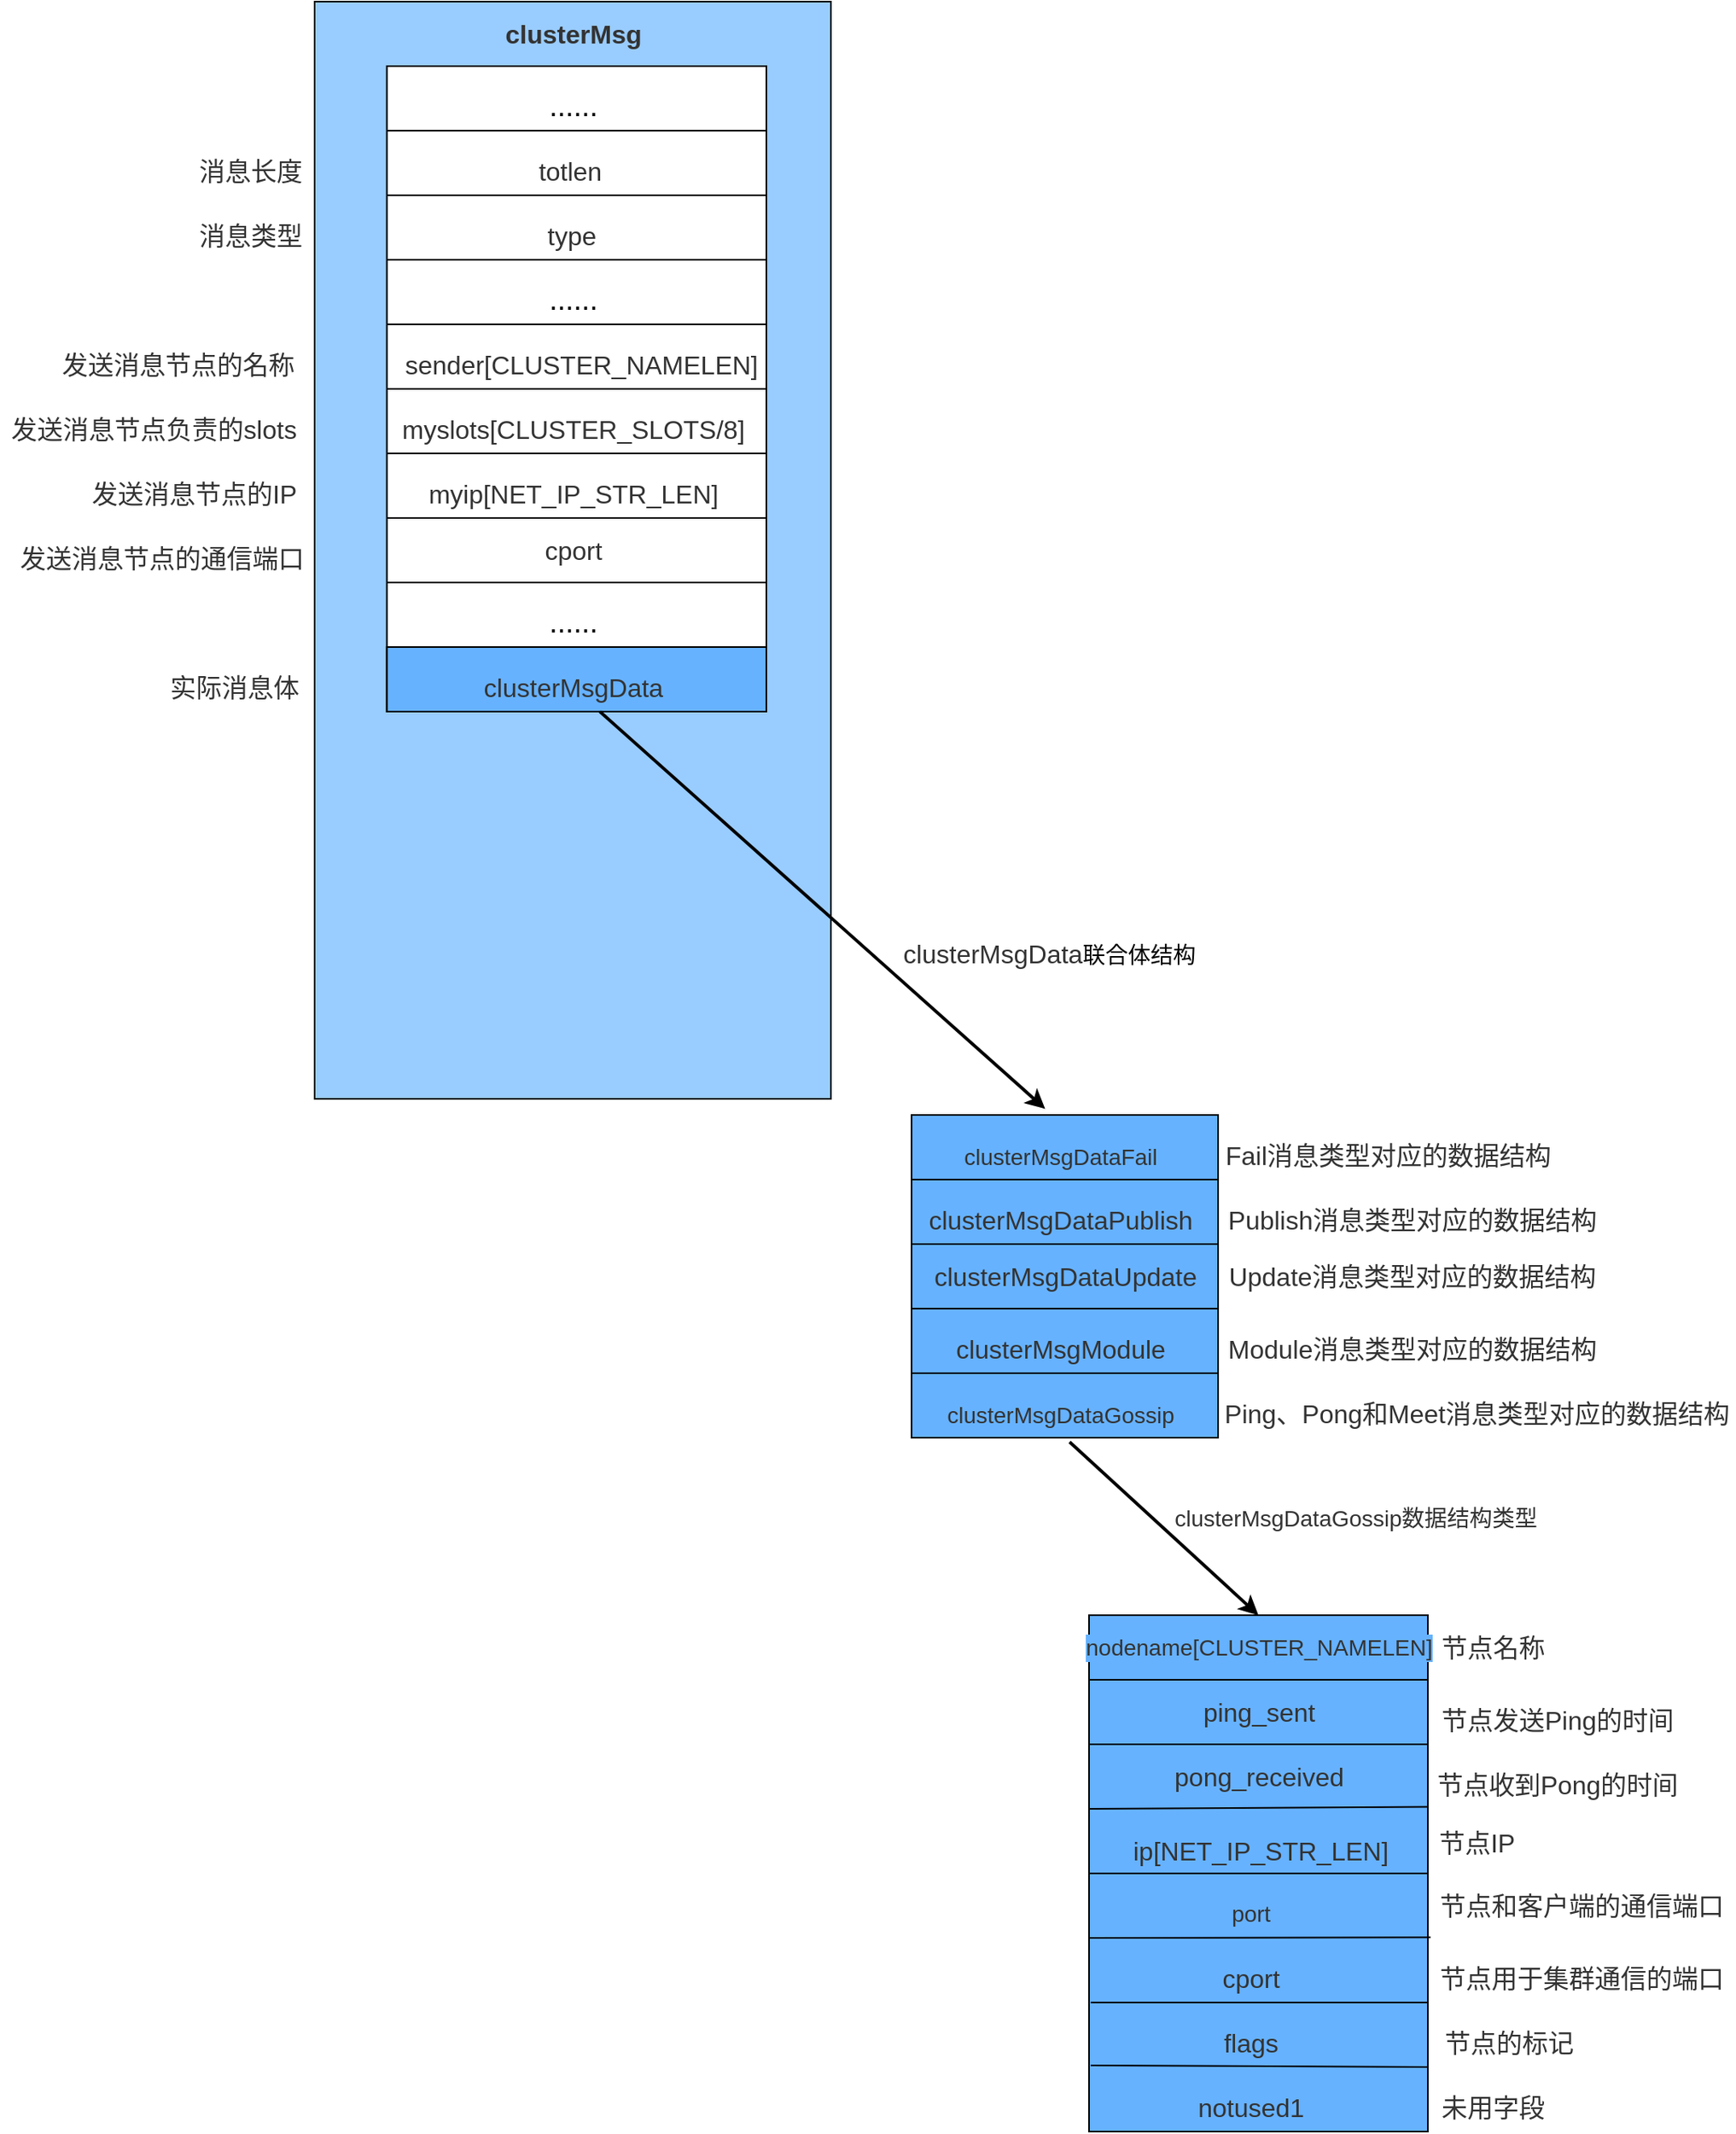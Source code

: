 <mxfile version="18.1.1" type="github">
  <diagram id="bmz4qM5Y3sQAAbuNU5tM" name="第 1 页">
    <mxGraphModel dx="1484" dy="907" grid="1" gridSize="10" guides="1" tooltips="1" connect="1" arrows="1" fold="1" page="1" pageScale="1" pageWidth="827" pageHeight="1169" math="0" shadow="0">
      <root>
        <mxCell id="0" />
        <mxCell id="1" parent="0" />
        <mxCell id="fH-QqKqAevxP8JKAihMR-78" value="" style="rounded=0;whiteSpace=wrap;html=1;labelBackgroundColor=#FFFFFF;fontSize=18;fontColor=none;fillColor=#66B2FF;" vertex="1" parent="1">
          <mxGeometry x="680" y="1040" width="210" height="320" as="geometry" />
        </mxCell>
        <mxCell id="fH-QqKqAevxP8JKAihMR-61" value="&lt;span style=&quot;color: rgb(51, 51, 51); font-family: &amp;quot;PingFang SC&amp;quot;, Avenir, Tahoma, Arial, &amp;quot;Lantinghei SC&amp;quot;, &amp;quot;Microsoft Yahei&amp;quot;, &amp;quot;Hiragino Sans GB&amp;quot;, &amp;quot;Microsoft Sans Serif&amp;quot;, &amp;quot;WenQuanYi Micro Hei&amp;quot;, Helvetica, sans-serif; font-size: 16px; text-align: start;&quot;&gt;消息长度&lt;/span&gt;" style="text;html=1;resizable=0;autosize=1;align=center;verticalAlign=middle;points=[];fillColor=none;strokeColor=none;rounded=0;labelBackgroundColor=#FFFFFF;fontSize=18;fontColor=none;" vertex="1" parent="1">
          <mxGeometry x="120" y="130" width="80" height="30" as="geometry" />
        </mxCell>
        <mxCell id="fH-QqKqAevxP8JKAihMR-62" value="&lt;span style=&quot;color: rgb(51, 51, 51); font-family: &amp;quot;PingFang SC&amp;quot;, Avenir, Tahoma, Arial, &amp;quot;Lantinghei SC&amp;quot;, &amp;quot;Microsoft Yahei&amp;quot;, &amp;quot;Hiragino Sans GB&amp;quot;, &amp;quot;Microsoft Sans Serif&amp;quot;, &amp;quot;WenQuanYi Micro Hei&amp;quot;, Helvetica, sans-serif; font-size: 16px; text-align: start;&quot;&gt;消息类型&lt;/span&gt;" style="text;html=1;resizable=0;autosize=1;align=center;verticalAlign=middle;points=[];fillColor=none;strokeColor=none;rounded=0;labelBackgroundColor=#FFFFFF;fontSize=18;fontColor=none;" vertex="1" parent="1">
          <mxGeometry x="120" y="170" width="80" height="30" as="geometry" />
        </mxCell>
        <mxCell id="fH-QqKqAevxP8JKAihMR-63" value="&lt;span style=&quot;color: rgb(51, 51, 51); font-family: &amp;quot;PingFang SC&amp;quot;, Avenir, Tahoma, Arial, &amp;quot;Lantinghei SC&amp;quot;, &amp;quot;Microsoft Yahei&amp;quot;, &amp;quot;Hiragino Sans GB&amp;quot;, &amp;quot;Microsoft Sans Serif&amp;quot;, &amp;quot;WenQuanYi Micro Hei&amp;quot;, Helvetica, sans-serif; font-size: 16px; text-align: start;&quot;&gt;发送消息节点的名称&lt;/span&gt;" style="text;html=1;resizable=0;autosize=1;align=center;verticalAlign=middle;points=[];fillColor=none;strokeColor=none;rounded=0;labelBackgroundColor=#FFFFFF;fontSize=18;fontColor=none;" vertex="1" parent="1">
          <mxGeometry x="35" y="250" width="160" height="30" as="geometry" />
        </mxCell>
        <mxCell id="fH-QqKqAevxP8JKAihMR-64" value="&lt;span style=&quot;color: rgb(51, 51, 51); font-family: &amp;quot;PingFang SC&amp;quot;, Avenir, Tahoma, Arial, &amp;quot;Lantinghei SC&amp;quot;, &amp;quot;Microsoft Yahei&amp;quot;, &amp;quot;Hiragino Sans GB&amp;quot;, &amp;quot;Microsoft Sans Serif&amp;quot;, &amp;quot;WenQuanYi Micro Hei&amp;quot;, Helvetica, sans-serif; font-size: 16px; text-align: start;&quot;&gt;发送消息节点负责的slots&lt;/span&gt;" style="text;html=1;resizable=0;autosize=1;align=center;verticalAlign=middle;points=[];fillColor=none;strokeColor=none;rounded=0;labelBackgroundColor=#FFFFFF;fontSize=18;fontColor=none;" vertex="1" parent="1">
          <mxGeometry x="5" y="290" width="190" height="30" as="geometry" />
        </mxCell>
        <mxCell id="fH-QqKqAevxP8JKAihMR-65" value="&lt;span style=&quot;color: rgb(51, 51, 51); font-family: &amp;quot;PingFang SC&amp;quot;, Avenir, Tahoma, Arial, &amp;quot;Lantinghei SC&amp;quot;, &amp;quot;Microsoft Yahei&amp;quot;, &amp;quot;Hiragino Sans GB&amp;quot;, &amp;quot;Microsoft Sans Serif&amp;quot;, &amp;quot;WenQuanYi Micro Hei&amp;quot;, Helvetica, sans-serif; font-size: 16px; text-align: start;&quot;&gt;发送消息节点的IP&lt;/span&gt;" style="text;html=1;resizable=0;autosize=1;align=center;verticalAlign=middle;points=[];fillColor=none;strokeColor=none;rounded=0;labelBackgroundColor=#FFFFFF;fontSize=18;fontColor=none;" vertex="1" parent="1">
          <mxGeometry x="55" y="330" width="140" height="30" as="geometry" />
        </mxCell>
        <mxCell id="fH-QqKqAevxP8JKAihMR-66" value="&lt;span style=&quot;color: rgb(51, 51, 51); font-family: &amp;quot;PingFang SC&amp;quot;, Avenir, Tahoma, Arial, &amp;quot;Lantinghei SC&amp;quot;, &amp;quot;Microsoft Yahei&amp;quot;, &amp;quot;Hiragino Sans GB&amp;quot;, &amp;quot;Microsoft Sans Serif&amp;quot;, &amp;quot;WenQuanYi Micro Hei&amp;quot;, Helvetica, sans-serif; font-size: 16px; text-align: start;&quot;&gt;发送消息节点的通信端口&lt;/span&gt;" style="text;html=1;resizable=0;autosize=1;align=center;verticalAlign=middle;points=[];fillColor=none;strokeColor=none;rounded=0;labelBackgroundColor=#FFFFFF;fontSize=18;fontColor=none;" vertex="1" parent="1">
          <mxGeometry x="10" y="370" width="190" height="30" as="geometry" />
        </mxCell>
        <mxCell id="fH-QqKqAevxP8JKAihMR-67" value="&lt;span style=&quot;color: rgb(51, 51, 51); font-family: &amp;quot;PingFang SC&amp;quot;, Avenir, Tahoma, Arial, &amp;quot;Lantinghei SC&amp;quot;, &amp;quot;Microsoft Yahei&amp;quot;, &amp;quot;Hiragino Sans GB&amp;quot;, &amp;quot;Microsoft Sans Serif&amp;quot;, &amp;quot;WenQuanYi Micro Hei&amp;quot;, Helvetica, sans-serif; font-size: 16px; text-align: start;&quot;&gt;实际消息体&lt;/span&gt;" style="text;html=1;resizable=0;autosize=1;align=center;verticalAlign=middle;points=[];fillColor=none;strokeColor=none;rounded=0;labelBackgroundColor=#FFFFFF;fontSize=18;fontColor=none;" vertex="1" parent="1">
          <mxGeometry x="100" y="450" width="100" height="30" as="geometry" />
        </mxCell>
        <mxCell id="fH-QqKqAevxP8JKAihMR-69" value="&lt;span style=&quot;color: rgb(51, 51, 51); font-family: &amp;quot;PingFang SC&amp;quot;, Avenir, Tahoma, Arial, &amp;quot;Lantinghei SC&amp;quot;, &amp;quot;Microsoft Yahei&amp;quot;, &amp;quot;Hiragino Sans GB&amp;quot;, &amp;quot;Microsoft Sans Serif&amp;quot;, &amp;quot;WenQuanYi Micro Hei&amp;quot;, Helvetica, sans-serif; font-size: 16px; text-align: start;&quot;&gt;Ping、Pong和Meet消息类型对应的数据结构&lt;/span&gt;" style="text;html=1;resizable=0;autosize=1;align=center;verticalAlign=middle;points=[];fillColor=none;strokeColor=none;rounded=0;labelBackgroundColor=#FFFFFF;fontSize=18;fontColor=none;" vertex="1" parent="1">
          <mxGeometry x="760" y="900" width="320" height="30" as="geometry" />
        </mxCell>
        <mxCell id="fH-QqKqAevxP8JKAihMR-70" value="&lt;span style=&quot;color: rgb(51, 51, 51); font-family: &amp;quot;PingFang SC&amp;quot;, Avenir, Tahoma, Arial, &amp;quot;Lantinghei SC&amp;quot;, &amp;quot;Microsoft Yahei&amp;quot;, &amp;quot;Hiragino Sans GB&amp;quot;, &amp;quot;Microsoft Sans Serif&amp;quot;, &amp;quot;WenQuanYi Micro Hei&amp;quot;, Helvetica, sans-serif; font-size: 16px; text-align: start;&quot;&gt;Fail消息类型对应的数据结构&lt;/span&gt;" style="text;html=1;resizable=0;autosize=1;align=center;verticalAlign=middle;points=[];fillColor=none;strokeColor=none;rounded=0;labelBackgroundColor=#FFFFFF;fontSize=18;fontColor=none;" vertex="1" parent="1">
          <mxGeometry x="760" y="740" width="210" height="30" as="geometry" />
        </mxCell>
        <mxCell id="fH-QqKqAevxP8JKAihMR-71" value="&lt;span style=&quot;color: rgb(51, 51, 51); font-family: &amp;quot;PingFang SC&amp;quot;, Avenir, Tahoma, Arial, &amp;quot;Lantinghei SC&amp;quot;, &amp;quot;Microsoft Yahei&amp;quot;, &amp;quot;Hiragino Sans GB&amp;quot;, &amp;quot;Microsoft Sans Serif&amp;quot;, &amp;quot;WenQuanYi Micro Hei&amp;quot;, Helvetica, sans-serif; font-size: 16px; text-align: start;&quot;&gt;Publish消息类型对应的数据结构&lt;/span&gt;" style="text;html=1;resizable=0;autosize=1;align=center;verticalAlign=middle;points=[];fillColor=none;strokeColor=none;rounded=0;labelBackgroundColor=#FFFFFF;fontSize=18;fontColor=none;" vertex="1" parent="1">
          <mxGeometry x="760" y="780" width="240" height="30" as="geometry" />
        </mxCell>
        <mxCell id="fH-QqKqAevxP8JKAihMR-72" value="&lt;span style=&quot;color: rgb(51, 51, 51); font-family: &amp;quot;PingFang SC&amp;quot;, Avenir, Tahoma, Arial, &amp;quot;Lantinghei SC&amp;quot;, &amp;quot;Microsoft Yahei&amp;quot;, &amp;quot;Hiragino Sans GB&amp;quot;, &amp;quot;Microsoft Sans Serif&amp;quot;, &amp;quot;WenQuanYi Micro Hei&amp;quot;, Helvetica, sans-serif; font-size: 16px; text-align: start;&quot;&gt;Update消息类型对应的数据结构&lt;/span&gt;" style="text;html=1;resizable=0;autosize=1;align=center;verticalAlign=middle;points=[];fillColor=none;strokeColor=none;rounded=0;labelBackgroundColor=#FFFFFF;fontSize=18;fontColor=none;" vertex="1" parent="1">
          <mxGeometry x="760" y="815" width="240" height="30" as="geometry" />
        </mxCell>
        <mxCell id="fH-QqKqAevxP8JKAihMR-73" value="&lt;span style=&quot;color: rgb(51, 51, 51); font-family: &amp;quot;PingFang SC&amp;quot;, Avenir, Tahoma, Arial, &amp;quot;Lantinghei SC&amp;quot;, &amp;quot;Microsoft Yahei&amp;quot;, &amp;quot;Hiragino Sans GB&amp;quot;, &amp;quot;Microsoft Sans Serif&amp;quot;, &amp;quot;WenQuanYi Micro Hei&amp;quot;, Helvetica, sans-serif; font-size: 16px; text-align: start;&quot;&gt;Module消息类型对应的数据结构&lt;/span&gt;" style="text;html=1;resizable=0;autosize=1;align=center;verticalAlign=middle;points=[];fillColor=none;strokeColor=none;rounded=0;labelBackgroundColor=#FFFFFF;fontSize=18;fontColor=none;" vertex="1" parent="1">
          <mxGeometry x="760" y="860" width="240" height="30" as="geometry" />
        </mxCell>
        <mxCell id="fH-QqKqAevxP8JKAihMR-18" value="" style="group" vertex="1" connectable="0" parent="1">
          <mxGeometry x="200" y="40" width="550" height="680" as="geometry" />
        </mxCell>
        <mxCell id="fH-QqKqAevxP8JKAihMR-1" value="" style="rounded=0;whiteSpace=wrap;html=1;fillColor=#99CCFF;" vertex="1" parent="fH-QqKqAevxP8JKAihMR-18">
          <mxGeometry width="320" height="680" as="geometry" />
        </mxCell>
        <mxCell id="fH-QqKqAevxP8JKAihMR-4" value="" style="rounded=0;whiteSpace=wrap;html=1;labelBackgroundColor=#99CCFF;fillColor=#FFFFFF;" vertex="1" parent="fH-QqKqAevxP8JKAihMR-18">
          <mxGeometry x="44.8" y="40" width="235.2" height="400" as="geometry" />
        </mxCell>
        <mxCell id="fH-QqKqAevxP8JKAihMR-7" value="" style="endArrow=none;html=1;rounded=0;exitX=0;exitY=0.25;exitDx=0;exitDy=0;" edge="1" parent="fH-QqKqAevxP8JKAihMR-18">
          <mxGeometry width="50" height="50" relative="1" as="geometry">
            <mxPoint x="44.8" y="120" as="sourcePoint" />
            <mxPoint x="280" y="120" as="targetPoint" />
          </mxGeometry>
        </mxCell>
        <mxCell id="fH-QqKqAevxP8JKAihMR-2" value="&lt;span style=&quot;color: rgb(51, 51, 51); font-family: &amp;quot;PingFang SC&amp;quot;, Avenir, Tahoma, Arial, &amp;quot;Lantinghei SC&amp;quot;, &amp;quot;Microsoft Yahei&amp;quot;, &amp;quot;Hiragino Sans GB&amp;quot;, &amp;quot;Microsoft Sans Serif&amp;quot;, &amp;quot;WenQuanYi Micro Hei&amp;quot;, Helvetica, sans-serif; font-size: 16px; text-align: start; background-color: rgb(153, 204, 255);&quot;&gt;&lt;b style=&quot;&quot;&gt;clusterMsg&lt;/b&gt;&lt;/span&gt;" style="text;html=1;resizable=0;autosize=1;align=center;verticalAlign=middle;points=[];fillColor=none;strokeColor=none;rounded=0;" vertex="1" parent="fH-QqKqAevxP8JKAihMR-18">
          <mxGeometry x="110" y="10" width="100" height="20" as="geometry" />
        </mxCell>
        <mxCell id="fH-QqKqAevxP8JKAihMR-36" value="" style="rounded=0;whiteSpace=wrap;html=1;labelBackgroundColor=#FFFFFF;fontSize=18;fontColor=none;fillColor=#66B2FF;" vertex="1" parent="fH-QqKqAevxP8JKAihMR-18">
          <mxGeometry x="44.8" y="400" width="235.2" height="40" as="geometry" />
        </mxCell>
        <mxCell id="fH-QqKqAevxP8JKAihMR-116" value="" style="group" vertex="1" connectable="0" parent="fH-QqKqAevxP8JKAihMR-18">
          <mxGeometry x="54.8" y="50" width="220" height="390" as="geometry" />
        </mxCell>
        <mxCell id="fH-QqKqAevxP8JKAihMR-16" value="&lt;span style=&quot;color: rgb(51, 51, 51); font-family: &amp;quot;PingFang SC&amp;quot;, Avenir, Tahoma, Arial, &amp;quot;Lantinghei SC&amp;quot;, &amp;quot;Microsoft Yahei&amp;quot;, &amp;quot;Hiragino Sans GB&amp;quot;, &amp;quot;Microsoft Sans Serif&amp;quot;, &amp;quot;WenQuanYi Micro Hei&amp;quot;, Helvetica, sans-serif; font-size: 16px; text-align: start;&quot;&gt;sender[CLUSTER_NAMELEN]&lt;/span&gt;" style="text;html=1;resizable=0;autosize=1;align=center;verticalAlign=middle;points=[];fillColor=none;strokeColor=none;rounded=0;labelBackgroundColor=#FFFFFF;fontSize=18;fontColor=none;" vertex="1" parent="fH-QqKqAevxP8JKAihMR-116">
          <mxGeometry y="160" width="220" height="30" as="geometry" />
        </mxCell>
        <mxCell id="fH-QqKqAevxP8JKAihMR-27" value="&lt;span style=&quot;color: rgb(51, 51, 51); font-family: &amp;quot;PingFang SC&amp;quot;, Avenir, Tahoma, Arial, &amp;quot;Lantinghei SC&amp;quot;, &amp;quot;Microsoft Yahei&amp;quot;, &amp;quot;Hiragino Sans GB&amp;quot;, &amp;quot;Microsoft Sans Serif&amp;quot;, &amp;quot;WenQuanYi Micro Hei&amp;quot;, Helvetica, sans-serif; font-size: 16px; text-align: start;&quot;&gt;cport&lt;/span&gt;" style="text;html=1;resizable=0;autosize=1;align=center;verticalAlign=middle;points=[];fillColor=none;strokeColor=none;rounded=0;labelBackgroundColor=#FFFFFF;fontSize=18;fontColor=none;" vertex="1" parent="fH-QqKqAevxP8JKAihMR-116">
          <mxGeometry x="80.2" y="275" width="50" height="30" as="geometry" />
        </mxCell>
        <mxCell id="fH-QqKqAevxP8JKAihMR-13" value="......" style="text;html=1;resizable=0;autosize=1;align=center;verticalAlign=middle;points=[];fillColor=none;strokeColor=none;rounded=0;labelBackgroundColor=#FFFFFF;fontSize=18;fontColor=none;" vertex="1" parent="fH-QqKqAevxP8JKAihMR-116">
          <mxGeometry x="80.2" width="50" height="30" as="geometry" />
        </mxCell>
        <mxCell id="fH-QqKqAevxP8JKAihMR-26" value="&lt;span style=&quot;color: rgb(51, 51, 51); font-family: &amp;quot;PingFang SC&amp;quot;, Avenir, Tahoma, Arial, &amp;quot;Lantinghei SC&amp;quot;, &amp;quot;Microsoft Yahei&amp;quot;, &amp;quot;Hiragino Sans GB&amp;quot;, &amp;quot;Microsoft Sans Serif&amp;quot;, &amp;quot;WenQuanYi Micro Hei&amp;quot;, Helvetica, sans-serif; font-size: 16px; text-align: start;&quot;&gt;myip[NET_IP_STR_LEN]&lt;/span&gt;" style="text;html=1;resizable=0;autosize=1;align=center;verticalAlign=middle;points=[];fillColor=none;strokeColor=none;rounded=0;labelBackgroundColor=#FFFFFF;fontSize=18;fontColor=none;" vertex="1" parent="fH-QqKqAevxP8JKAihMR-116">
          <mxGeometry x="10.2" y="240" width="190" height="30" as="geometry" />
        </mxCell>
        <mxCell id="fH-QqKqAevxP8JKAihMR-37" value="&lt;span style=&quot;color: rgb(51, 51, 51); font-family: &amp;quot;PingFang SC&amp;quot;, Avenir, Tahoma, Arial, &amp;quot;Lantinghei SC&amp;quot;, &amp;quot;Microsoft Yahei&amp;quot;, &amp;quot;Hiragino Sans GB&amp;quot;, &amp;quot;Microsoft Sans Serif&amp;quot;, &amp;quot;WenQuanYi Micro Hei&amp;quot;, Helvetica, sans-serif; font-size: 16px; text-align: start;&quot;&gt;clusterMsgData&lt;/span&gt;" style="text;html=1;resizable=0;autosize=1;align=center;verticalAlign=middle;points=[];fillColor=none;strokeColor=none;rounded=0;labelBackgroundColor=#66B2FF;fontSize=18;fontColor=none;" vertex="1" parent="fH-QqKqAevxP8JKAihMR-116">
          <mxGeometry x="45.2" y="360" width="120" height="30" as="geometry" />
        </mxCell>
        <mxCell id="fH-QqKqAevxP8JKAihMR-121" value="&lt;span style=&quot;color: rgb(51, 51, 51); font-family: &amp;quot;PingFang SC&amp;quot;, Avenir, Tahoma, Arial, &amp;quot;Lantinghei SC&amp;quot;, &amp;quot;Microsoft Yahei&amp;quot;, &amp;quot;Hiragino Sans GB&amp;quot;, &amp;quot;Microsoft Sans Serif&amp;quot;, &amp;quot;WenQuanYi Micro Hei&amp;quot;, Helvetica, sans-serif; font-size: 16px; text-align: start;&quot;&gt;clusterMsgData&lt;/span&gt;联合体结构" style="text;html=1;resizable=0;autosize=1;align=center;verticalAlign=middle;points=[];fillColor=none;strokeColor=none;rounded=0;labelBackgroundColor=#FFFFFF;fontSize=14;fontColor=none;" vertex="1" parent="fH-QqKqAevxP8JKAihMR-18">
          <mxGeometry x="360" y="580" width="190" height="20" as="geometry" />
        </mxCell>
        <mxCell id="fH-QqKqAevxP8JKAihMR-14" value="&lt;span style=&quot;color: rgb(51, 51, 51); font-family: &amp;quot;PingFang SC&amp;quot;, Avenir, Tahoma, Arial, &amp;quot;Lantinghei SC&amp;quot;, &amp;quot;Microsoft Yahei&amp;quot;, &amp;quot;Hiragino Sans GB&amp;quot;, &amp;quot;Microsoft Sans Serif&amp;quot;, &amp;quot;WenQuanYi Micro Hei&amp;quot;, Helvetica, sans-serif; font-size: 16px; text-align: start;&quot;&gt;totlen&lt;/span&gt;" style="text;html=1;resizable=0;autosize=1;align=center;verticalAlign=middle;points=[];fillColor=none;strokeColor=none;rounded=0;labelBackgroundColor=#FFFFFF;fontSize=18;fontColor=none;" vertex="1" parent="1">
          <mxGeometry x="328.4" y="130" width="60" height="30" as="geometry" />
        </mxCell>
        <mxCell id="fH-QqKqAevxP8JKAihMR-15" value="&lt;span style=&quot;color: rgb(51, 51, 51); font-family: &amp;quot;PingFang SC&amp;quot;, Avenir, Tahoma, Arial, &amp;quot;Lantinghei SC&amp;quot;, &amp;quot;Microsoft Yahei&amp;quot;, &amp;quot;Hiragino Sans GB&amp;quot;, &amp;quot;Microsoft Sans Serif&amp;quot;, &amp;quot;WenQuanYi Micro Hei&amp;quot;, Helvetica, sans-serif; font-size: 16px; text-align: start;&quot;&gt;type&lt;/span&gt;" style="text;html=1;resizable=0;autosize=1;align=center;verticalAlign=middle;points=[];fillColor=none;strokeColor=none;rounded=0;labelBackgroundColor=#FFFFFF;fontSize=18;fontColor=none;" vertex="1" parent="1">
          <mxGeometry x="334" y="170" width="50" height="30" as="geometry" />
        </mxCell>
        <mxCell id="fH-QqKqAevxP8JKAihMR-19" value="" style="endArrow=none;html=1;rounded=0;exitX=0;exitY=0.25;exitDx=0;exitDy=0;" edge="1" parent="1">
          <mxGeometry width="50" height="50" relative="1" as="geometry">
            <mxPoint x="244.8" y="120" as="sourcePoint" />
            <mxPoint x="480" y="120" as="targetPoint" />
          </mxGeometry>
        </mxCell>
        <mxCell id="fH-QqKqAevxP8JKAihMR-20" value="" style="endArrow=none;html=1;rounded=0;exitX=0;exitY=0.25;exitDx=0;exitDy=0;" edge="1" parent="1">
          <mxGeometry width="50" height="50" relative="1" as="geometry">
            <mxPoint x="244.8" y="240" as="sourcePoint" />
            <mxPoint x="480" y="240" as="targetPoint" />
          </mxGeometry>
        </mxCell>
        <mxCell id="fH-QqKqAevxP8JKAihMR-21" value="" style="endArrow=none;html=1;rounded=0;exitX=0;exitY=0.25;exitDx=0;exitDy=0;" edge="1" parent="1">
          <mxGeometry width="50" height="50" relative="1" as="geometry">
            <mxPoint x="244.8" y="280" as="sourcePoint" />
            <mxPoint x="480" y="280" as="targetPoint" />
          </mxGeometry>
        </mxCell>
        <mxCell id="fH-QqKqAevxP8JKAihMR-22" value="" style="endArrow=none;html=1;rounded=0;exitX=0;exitY=0.25;exitDx=0;exitDy=0;" edge="1" parent="1">
          <mxGeometry width="50" height="50" relative="1" as="geometry">
            <mxPoint x="244.8" y="320" as="sourcePoint" />
            <mxPoint x="480" y="320" as="targetPoint" />
          </mxGeometry>
        </mxCell>
        <mxCell id="fH-QqKqAevxP8JKAihMR-23" value="&lt;span style=&quot;color: rgb(51, 51, 51); font-family: &amp;quot;PingFang SC&amp;quot;, Avenir, Tahoma, Arial, &amp;quot;Lantinghei SC&amp;quot;, &amp;quot;Microsoft Yahei&amp;quot;, &amp;quot;Hiragino Sans GB&amp;quot;, &amp;quot;Microsoft Sans Serif&amp;quot;, &amp;quot;WenQuanYi Micro Hei&amp;quot;, Helvetica, sans-serif; font-size: 16px; text-align: start;&quot;&gt;myslots[CLUSTER_SLOTS/8]&lt;/span&gt;" style="text;html=1;resizable=0;autosize=1;align=center;verticalAlign=middle;points=[];fillColor=none;strokeColor=none;rounded=0;labelBackgroundColor=#FFFFFF;fontSize=18;fontColor=none;" vertex="1" parent="1">
          <mxGeometry x="250" y="290" width="220" height="30" as="geometry" />
        </mxCell>
        <mxCell id="fH-QqKqAevxP8JKAihMR-24" value="" style="endArrow=none;html=1;rounded=0;exitX=0;exitY=0.25;exitDx=0;exitDy=0;" edge="1" parent="1">
          <mxGeometry width="50" height="50" relative="1" as="geometry">
            <mxPoint x="244.8" y="360" as="sourcePoint" />
            <mxPoint x="480" y="360" as="targetPoint" />
          </mxGeometry>
        </mxCell>
        <mxCell id="fH-QqKqAevxP8JKAihMR-25" value="" style="endArrow=none;html=1;rounded=0;exitX=0;exitY=0.25;exitDx=0;exitDy=0;" edge="1" parent="1">
          <mxGeometry width="50" height="50" relative="1" as="geometry">
            <mxPoint x="244.8" y="400" as="sourcePoint" />
            <mxPoint x="480" y="400" as="targetPoint" />
          </mxGeometry>
        </mxCell>
        <mxCell id="fH-QqKqAevxP8JKAihMR-28" value="" style="endArrow=none;html=1;rounded=0;exitX=0;exitY=0.25;exitDx=0;exitDy=0;" edge="1" parent="1">
          <mxGeometry width="50" height="50" relative="1" as="geometry">
            <mxPoint x="244.8" y="440" as="sourcePoint" />
            <mxPoint x="480" y="440" as="targetPoint" />
          </mxGeometry>
        </mxCell>
        <mxCell id="fH-QqKqAevxP8JKAihMR-29" value="......" style="text;html=1;resizable=0;autosize=1;align=center;verticalAlign=middle;points=[];fillColor=none;strokeColor=none;rounded=0;labelBackgroundColor=#FFFFFF;fontSize=18;fontColor=none;" vertex="1" parent="1">
          <mxGeometry x="335" y="410" width="50" height="30" as="geometry" />
        </mxCell>
        <mxCell id="fH-QqKqAevxP8JKAihMR-33" value="" style="endArrow=none;html=1;rounded=0;exitX=0;exitY=0.25;exitDx=0;exitDy=0;" edge="1" parent="1">
          <mxGeometry width="50" height="50" relative="1" as="geometry">
            <mxPoint x="244.8" y="200" as="sourcePoint" />
            <mxPoint x="480" y="200" as="targetPoint" />
          </mxGeometry>
        </mxCell>
        <mxCell id="fH-QqKqAevxP8JKAihMR-35" value="......" style="text;html=1;resizable=0;autosize=1;align=center;verticalAlign=middle;points=[];fillColor=none;strokeColor=none;rounded=0;labelBackgroundColor=#FFFFFF;fontSize=18;fontColor=none;" vertex="1" parent="1">
          <mxGeometry x="335" y="210" width="50" height="30" as="geometry" />
        </mxCell>
        <mxCell id="fH-QqKqAevxP8JKAihMR-53" value="" style="endArrow=none;html=1;rounded=0;exitX=0;exitY=0.25;exitDx=0;exitDy=0;" edge="1" parent="1">
          <mxGeometry width="50" height="50" relative="1" as="geometry">
            <mxPoint x="244.8" y="480" as="sourcePoint" />
            <mxPoint x="480" y="480" as="targetPoint" />
          </mxGeometry>
        </mxCell>
        <mxCell id="fH-QqKqAevxP8JKAihMR-79" value="" style="endArrow=none;html=1;rounded=0;entryX=1;entryY=0.371;entryDx=0;entryDy=0;entryPerimeter=0;" edge="1" parent="1" target="fH-QqKqAevxP8JKAihMR-78">
          <mxGeometry width="50" height="50" relative="1" as="geometry">
            <mxPoint x="680" y="1160" as="sourcePoint" />
            <mxPoint x="850" y="1160" as="targetPoint" />
          </mxGeometry>
        </mxCell>
        <mxCell id="fH-QqKqAevxP8JKAihMR-80" value="" style="endArrow=none;html=1;rounded=0;entryX=1;entryY=0.25;entryDx=0;entryDy=0;" edge="1" parent="1" target="fH-QqKqAevxP8JKAihMR-78">
          <mxGeometry width="50" height="50" relative="1" as="geometry">
            <mxPoint x="680" y="1120" as="sourcePoint" />
            <mxPoint x="850" y="1120" as="targetPoint" />
          </mxGeometry>
        </mxCell>
        <mxCell id="fH-QqKqAevxP8JKAihMR-81" value="" style="endArrow=none;html=1;rounded=0;" edge="1" parent="1">
          <mxGeometry width="50" height="50" relative="1" as="geometry">
            <mxPoint x="680" y="1080" as="sourcePoint" />
            <mxPoint x="890" y="1080" as="targetPoint" />
          </mxGeometry>
        </mxCell>
        <mxCell id="fH-QqKqAevxP8JKAihMR-82" value="" style="endArrow=none;html=1;rounded=0;entryX=1;entryY=0.5;entryDx=0;entryDy=0;" edge="1" parent="1" target="fH-QqKqAevxP8JKAihMR-78">
          <mxGeometry width="50" height="50" relative="1" as="geometry">
            <mxPoint x="680" y="1200" as="sourcePoint" />
            <mxPoint x="850" y="1200" as="targetPoint" />
          </mxGeometry>
        </mxCell>
        <mxCell id="fH-QqKqAevxP8JKAihMR-83" value="" style="endArrow=none;html=1;rounded=0;entryX=1.008;entryY=0.624;entryDx=0;entryDy=0;entryPerimeter=0;" edge="1" parent="1" target="fH-QqKqAevxP8JKAihMR-78">
          <mxGeometry width="50" height="50" relative="1" as="geometry">
            <mxPoint x="680" y="1240" as="sourcePoint" />
            <mxPoint x="850" y="1240" as="targetPoint" />
          </mxGeometry>
        </mxCell>
        <mxCell id="fH-QqKqAevxP8JKAihMR-84" value="" style="endArrow=none;html=1;rounded=0;entryX=1;entryY=0.75;entryDx=0;entryDy=0;" edge="1" parent="1" target="fH-QqKqAevxP8JKAihMR-78">
          <mxGeometry width="50" height="50" relative="1" as="geometry">
            <mxPoint x="681" y="1280" as="sourcePoint" />
            <mxPoint x="851" y="1280" as="targetPoint" />
          </mxGeometry>
        </mxCell>
        <mxCell id="fH-QqKqAevxP8JKAihMR-85" value="" style="endArrow=none;html=1;rounded=0;" edge="1" parent="1">
          <mxGeometry width="50" height="50" relative="1" as="geometry">
            <mxPoint x="681" y="1319" as="sourcePoint" />
            <mxPoint x="890" y="1320" as="targetPoint" />
          </mxGeometry>
        </mxCell>
        <mxCell id="fH-QqKqAevxP8JKAihMR-98" value="&lt;span style=&quot;color: rgb(51, 51, 51); font-family: &amp;quot;PingFang SC&amp;quot;, Avenir, Tahoma, Arial, &amp;quot;Lantinghei SC&amp;quot;, &amp;quot;Microsoft Yahei&amp;quot;, &amp;quot;Hiragino Sans GB&amp;quot;, &amp;quot;Microsoft Sans Serif&amp;quot;, &amp;quot;WenQuanYi Micro Hei&amp;quot;, Helvetica, sans-serif; text-align: start;&quot;&gt;nodename[CLUSTER_NAMELEN]&lt;/span&gt;" style="text;html=1;resizable=0;autosize=1;align=center;verticalAlign=middle;points=[];fillColor=none;strokeColor=none;rounded=0;labelBackgroundColor=#66B2FF;fontSize=14;fontColor=none;" vertex="1" parent="1">
          <mxGeometry x="675" y="1050" width="220" height="20" as="geometry" />
        </mxCell>
        <mxCell id="fH-QqKqAevxP8JKAihMR-99" value="&lt;span style=&quot;color: rgb(51, 51, 51); font-family: &amp;quot;PingFang SC&amp;quot;, Avenir, Tahoma, Arial, &amp;quot;Lantinghei SC&amp;quot;, &amp;quot;Microsoft Yahei&amp;quot;, &amp;quot;Hiragino Sans GB&amp;quot;, &amp;quot;Microsoft Sans Serif&amp;quot;, &amp;quot;WenQuanYi Micro Hei&amp;quot;, Helvetica, sans-serif; font-size: 16px; text-align: start;&quot;&gt;notused1&lt;/span&gt;" style="text;html=1;resizable=0;autosize=1;align=center;verticalAlign=middle;points=[];fillColor=none;strokeColor=none;rounded=0;labelBackgroundColor=#66B2FF;fontSize=14;fontColor=none;" vertex="1" parent="1">
          <mxGeometry x="740" y="1335" width="80" height="20" as="geometry" />
        </mxCell>
        <mxCell id="fH-QqKqAevxP8JKAihMR-100" value="&lt;span style=&quot;color: rgb(51, 51, 51); font-family: &amp;quot;PingFang SC&amp;quot;, Avenir, Tahoma, Arial, &amp;quot;Lantinghei SC&amp;quot;, &amp;quot;Microsoft Yahei&amp;quot;, &amp;quot;Hiragino Sans GB&amp;quot;, &amp;quot;Microsoft Sans Serif&amp;quot;, &amp;quot;WenQuanYi Micro Hei&amp;quot;, Helvetica, sans-serif; font-size: 16px; text-align: start;&quot;&gt;flags&lt;/span&gt;" style="text;html=1;resizable=0;autosize=1;align=center;verticalAlign=middle;points=[];fillColor=none;strokeColor=none;rounded=0;labelBackgroundColor=#66B2FF;fontSize=14;fontColor=none;" vertex="1" parent="1">
          <mxGeometry x="755" y="1295" width="50" height="20" as="geometry" />
        </mxCell>
        <mxCell id="fH-QqKqAevxP8JKAihMR-101" value="&lt;span style=&quot;color: rgb(51, 51, 51); font-family: &amp;quot;PingFang SC&amp;quot;, Avenir, Tahoma, Arial, &amp;quot;Lantinghei SC&amp;quot;, &amp;quot;Microsoft Yahei&amp;quot;, &amp;quot;Hiragino Sans GB&amp;quot;, &amp;quot;Microsoft Sans Serif&amp;quot;, &amp;quot;WenQuanYi Micro Hei&amp;quot;, Helvetica, sans-serif; font-size: 16px; text-align: start;&quot;&gt;cport&lt;/span&gt;" style="text;html=1;resizable=0;autosize=1;align=center;verticalAlign=middle;points=[];fillColor=none;strokeColor=none;rounded=0;labelBackgroundColor=#66B2FF;fontSize=14;fontColor=none;" vertex="1" parent="1">
          <mxGeometry x="755" y="1255" width="50" height="20" as="geometry" />
        </mxCell>
        <mxCell id="fH-QqKqAevxP8JKAihMR-102" value="&lt;span style=&quot;color: rgb(51, 51, 51); font-family: &amp;quot;PingFang SC&amp;quot;, Avenir, Tahoma, Arial, &amp;quot;Lantinghei SC&amp;quot;, &amp;quot;Microsoft Yahei&amp;quot;, &amp;quot;Hiragino Sans GB&amp;quot;, &amp;quot;Microsoft Sans Serif&amp;quot;, &amp;quot;WenQuanYi Micro Hei&amp;quot;, Helvetica, sans-serif; text-align: start;&quot;&gt;port&lt;/span&gt;" style="text;html=1;resizable=0;autosize=1;align=center;verticalAlign=middle;points=[];fillColor=none;strokeColor=none;rounded=0;labelBackgroundColor=#66B2FF;fontSize=14;fontColor=none;" vertex="1" parent="1">
          <mxGeometry x="760" y="1215" width="40" height="20" as="geometry" />
        </mxCell>
        <mxCell id="fH-QqKqAevxP8JKAihMR-103" value="&lt;span style=&quot;color: rgb(51, 51, 51); font-family: &amp;quot;PingFang SC&amp;quot;, Avenir, Tahoma, Arial, &amp;quot;Lantinghei SC&amp;quot;, &amp;quot;Microsoft Yahei&amp;quot;, &amp;quot;Hiragino Sans GB&amp;quot;, &amp;quot;Microsoft Sans Serif&amp;quot;, &amp;quot;WenQuanYi Micro Hei&amp;quot;, Helvetica, sans-serif; font-size: 16px; text-align: start;&quot;&gt;ip[NET_IP_STR_LEN]&lt;/span&gt;" style="text;html=1;resizable=0;autosize=1;align=center;verticalAlign=middle;points=[];fillColor=none;strokeColor=none;rounded=0;labelBackgroundColor=#66B2FF;fontSize=14;fontColor=none;" vertex="1" parent="1">
          <mxGeometry x="701" y="1176" width="170" height="20" as="geometry" />
        </mxCell>
        <mxCell id="fH-QqKqAevxP8JKAihMR-104" value="&lt;span style=&quot;color: rgb(51, 51, 51); font-family: &amp;quot;PingFang SC&amp;quot;, Avenir, Tahoma, Arial, &amp;quot;Lantinghei SC&amp;quot;, &amp;quot;Microsoft Yahei&amp;quot;, &amp;quot;Hiragino Sans GB&amp;quot;, &amp;quot;Microsoft Sans Serif&amp;quot;, &amp;quot;WenQuanYi Micro Hei&amp;quot;, Helvetica, sans-serif; font-size: 16px; text-align: start;&quot;&gt;pong_received&lt;/span&gt;" style="text;html=1;resizable=0;autosize=1;align=center;verticalAlign=middle;points=[];fillColor=none;strokeColor=none;rounded=0;labelBackgroundColor=#66B2FF;fontSize=14;fontColor=none;" vertex="1" parent="1">
          <mxGeometry x="725" y="1130" width="120" height="20" as="geometry" />
        </mxCell>
        <mxCell id="fH-QqKqAevxP8JKAihMR-105" value="&lt;span style=&quot;color: rgb(51, 51, 51); font-family: &amp;quot;PingFang SC&amp;quot;, Avenir, Tahoma, Arial, &amp;quot;Lantinghei SC&amp;quot;, &amp;quot;Microsoft Yahei&amp;quot;, &amp;quot;Hiragino Sans GB&amp;quot;, &amp;quot;Microsoft Sans Serif&amp;quot;, &amp;quot;WenQuanYi Micro Hei&amp;quot;, Helvetica, sans-serif; font-size: 16px; text-align: start;&quot;&gt;ping_sent&lt;/span&gt;" style="text;html=1;resizable=0;autosize=1;align=center;verticalAlign=middle;points=[];fillColor=none;strokeColor=none;rounded=0;labelBackgroundColor=#66B2FF;fontSize=14;fontColor=none;" vertex="1" parent="1">
          <mxGeometry x="745" y="1090" width="80" height="20" as="geometry" />
        </mxCell>
        <mxCell id="fH-QqKqAevxP8JKAihMR-107" value="&lt;span style=&quot;color: rgb(51, 51, 51); font-family: &amp;quot;PingFang SC&amp;quot;, Avenir, Tahoma, Arial, &amp;quot;Lantinghei SC&amp;quot;, &amp;quot;Microsoft Yahei&amp;quot;, &amp;quot;Hiragino Sans GB&amp;quot;, &amp;quot;Microsoft Sans Serif&amp;quot;, &amp;quot;WenQuanYi Micro Hei&amp;quot;, Helvetica, sans-serif; font-size: 16px; text-align: start;&quot;&gt;节点名称&lt;/span&gt;" style="text;html=1;resizable=0;autosize=1;align=center;verticalAlign=middle;points=[];fillColor=none;strokeColor=none;rounded=0;labelBackgroundColor=#FFFFFF;fontSize=18;fontColor=none;" vertex="1" parent="1">
          <mxGeometry x="890" y="1045" width="80" height="30" as="geometry" />
        </mxCell>
        <mxCell id="fH-QqKqAevxP8JKAihMR-108" value="&lt;span style=&quot;color: rgb(51, 51, 51); font-family: &amp;quot;PingFang SC&amp;quot;, Avenir, Tahoma, Arial, &amp;quot;Lantinghei SC&amp;quot;, &amp;quot;Microsoft Yahei&amp;quot;, &amp;quot;Hiragino Sans GB&amp;quot;, &amp;quot;Microsoft Sans Serif&amp;quot;, &amp;quot;WenQuanYi Micro Hei&amp;quot;, Helvetica, sans-serif; font-size: 16px; text-align: start;&quot;&gt;节点发送Ping的时间&lt;/span&gt;" style="text;html=1;resizable=0;autosize=1;align=center;verticalAlign=middle;points=[];fillColor=none;strokeColor=none;rounded=0;labelBackgroundColor=#FFFFFF;fontSize=18;fontColor=none;" vertex="1" parent="1">
          <mxGeometry x="890" y="1090" width="160" height="30" as="geometry" />
        </mxCell>
        <mxCell id="fH-QqKqAevxP8JKAihMR-109" value="&lt;span style=&quot;color: rgb(51, 51, 51); font-family: &amp;quot;PingFang SC&amp;quot;, Avenir, Tahoma, Arial, &amp;quot;Lantinghei SC&amp;quot;, &amp;quot;Microsoft Yahei&amp;quot;, &amp;quot;Hiragino Sans GB&amp;quot;, &amp;quot;Microsoft Sans Serif&amp;quot;, &amp;quot;WenQuanYi Micro Hei&amp;quot;, Helvetica, sans-serif; font-size: 16px; text-align: start;&quot;&gt;节点收到Pong的时间&lt;/span&gt;" style="text;html=1;resizable=0;autosize=1;align=center;verticalAlign=middle;points=[];fillColor=none;strokeColor=none;rounded=0;labelBackgroundColor=#FFFFFF;fontSize=18;fontColor=none;" vertex="1" parent="1">
          <mxGeometry x="890" y="1130" width="160" height="30" as="geometry" />
        </mxCell>
        <mxCell id="fH-QqKqAevxP8JKAihMR-110" value="&lt;span style=&quot;color: rgb(51, 51, 51); font-family: &amp;quot;PingFang SC&amp;quot;, Avenir, Tahoma, Arial, &amp;quot;Lantinghei SC&amp;quot;, &amp;quot;Microsoft Yahei&amp;quot;, &amp;quot;Hiragino Sans GB&amp;quot;, &amp;quot;Microsoft Sans Serif&amp;quot;, &amp;quot;WenQuanYi Micro Hei&amp;quot;, Helvetica, sans-serif; font-size: 16px; text-align: start;&quot;&gt;节点IP&lt;/span&gt;" style="text;html=1;resizable=0;autosize=1;align=center;verticalAlign=middle;points=[];fillColor=none;strokeColor=none;rounded=0;labelBackgroundColor=#FFFFFF;fontSize=18;fontColor=none;" vertex="1" parent="1">
          <mxGeometry x="890" y="1166" width="60" height="30" as="geometry" />
        </mxCell>
        <mxCell id="fH-QqKqAevxP8JKAihMR-111" value="&lt;span style=&quot;color: rgb(51, 51, 51); font-family: &amp;quot;PingFang SC&amp;quot;, Avenir, Tahoma, Arial, &amp;quot;Lantinghei SC&amp;quot;, &amp;quot;Microsoft Yahei&amp;quot;, &amp;quot;Hiragino Sans GB&amp;quot;, &amp;quot;Microsoft Sans Serif&amp;quot;, &amp;quot;WenQuanYi Micro Hei&amp;quot;, Helvetica, sans-serif; font-size: 16px; text-align: start;&quot;&gt;节点和客户端的通信端口&lt;/span&gt;" style="text;html=1;resizable=0;autosize=1;align=center;verticalAlign=middle;points=[];fillColor=none;strokeColor=none;rounded=0;labelBackgroundColor=#FFFFFF;fontSize=18;fontColor=none;" vertex="1" parent="1">
          <mxGeometry x="890" y="1205" width="190" height="30" as="geometry" />
        </mxCell>
        <mxCell id="fH-QqKqAevxP8JKAihMR-112" value="&lt;span style=&quot;color: rgb(51, 51, 51); font-family: &amp;quot;PingFang SC&amp;quot;, Avenir, Tahoma, Arial, &amp;quot;Lantinghei SC&amp;quot;, &amp;quot;Microsoft Yahei&amp;quot;, &amp;quot;Hiragino Sans GB&amp;quot;, &amp;quot;Microsoft Sans Serif&amp;quot;, &amp;quot;WenQuanYi Micro Hei&amp;quot;, Helvetica, sans-serif; font-size: 16px; text-align: start;&quot;&gt;节点用于集群通信的端口&lt;/span&gt;" style="text;html=1;resizable=0;autosize=1;align=center;verticalAlign=middle;points=[];fillColor=none;strokeColor=none;rounded=0;labelBackgroundColor=#FFFFFF;fontSize=18;fontColor=none;" vertex="1" parent="1">
          <mxGeometry x="890" y="1250" width="190" height="30" as="geometry" />
        </mxCell>
        <mxCell id="fH-QqKqAevxP8JKAihMR-113" value="&lt;span style=&quot;color: rgb(51, 51, 51); font-family: &amp;quot;PingFang SC&amp;quot;, Avenir, Tahoma, Arial, &amp;quot;Lantinghei SC&amp;quot;, &amp;quot;Microsoft Yahei&amp;quot;, &amp;quot;Hiragino Sans GB&amp;quot;, &amp;quot;Microsoft Sans Serif&amp;quot;, &amp;quot;WenQuanYi Micro Hei&amp;quot;, Helvetica, sans-serif; font-size: 16px; text-align: start;&quot;&gt;节点的标记&lt;/span&gt;" style="text;html=1;resizable=0;autosize=1;align=center;verticalAlign=middle;points=[];fillColor=none;strokeColor=none;rounded=0;labelBackgroundColor=#FFFFFF;fontSize=18;fontColor=none;" vertex="1" parent="1">
          <mxGeometry x="890" y="1290" width="100" height="30" as="geometry" />
        </mxCell>
        <mxCell id="fH-QqKqAevxP8JKAihMR-114" value="&lt;span style=&quot;color: rgb(51, 51, 51); font-family: &amp;quot;PingFang SC&amp;quot;, Avenir, Tahoma, Arial, &amp;quot;Lantinghei SC&amp;quot;, &amp;quot;Microsoft Yahei&amp;quot;, &amp;quot;Hiragino Sans GB&amp;quot;, &amp;quot;Microsoft Sans Serif&amp;quot;, &amp;quot;WenQuanYi Micro Hei&amp;quot;, Helvetica, sans-serif; font-size: 16px; text-align: start;&quot;&gt;未用字段&lt;/span&gt;" style="text;html=1;resizable=0;autosize=1;align=center;verticalAlign=middle;points=[];fillColor=none;strokeColor=none;rounded=0;labelBackgroundColor=#FFFFFF;fontSize=18;fontColor=none;" vertex="1" parent="1">
          <mxGeometry x="890" y="1330" width="80" height="30" as="geometry" />
        </mxCell>
        <mxCell id="fH-QqKqAevxP8JKAihMR-47" value="" style="group" vertex="1" connectable="0" parent="1">
          <mxGeometry x="570" y="730" width="190" height="200" as="geometry" />
        </mxCell>
        <mxCell id="fH-QqKqAevxP8JKAihMR-38" value="" style="rounded=0;whiteSpace=wrap;html=1;labelBackgroundColor=#66B2FF;fontSize=18;fontColor=none;fillColor=#66B2FF;" vertex="1" parent="fH-QqKqAevxP8JKAihMR-47">
          <mxGeometry width="190" height="200" as="geometry" />
        </mxCell>
        <mxCell id="fH-QqKqAevxP8JKAihMR-39" value="" style="endArrow=none;html=1;rounded=0;" edge="1" parent="fH-QqKqAevxP8JKAihMR-47">
          <mxGeometry width="50" height="50" relative="1" as="geometry">
            <mxPoint y="40" as="sourcePoint" />
            <mxPoint x="190" y="40" as="targetPoint" />
          </mxGeometry>
        </mxCell>
        <mxCell id="fH-QqKqAevxP8JKAihMR-44" value="&lt;span style=&quot;color: rgb(51, 51, 51); font-family: &amp;quot;PingFang SC&amp;quot;, Avenir, Tahoma, Arial, &amp;quot;Lantinghei SC&amp;quot;, &amp;quot;Microsoft Yahei&amp;quot;, &amp;quot;Hiragino Sans GB&amp;quot;, &amp;quot;Microsoft Sans Serif&amp;quot;, &amp;quot;WenQuanYi Micro Hei&amp;quot;, Helvetica, sans-serif; text-align: start; background-color: rgb(102, 178, 255);&quot;&gt;&lt;font style=&quot;font-size: 14px;&quot;&gt;clusterMsgDataGossip&lt;/font&gt;&lt;/span&gt;" style="text;html=1;resizable=0;autosize=1;align=center;verticalAlign=middle;points=[];fillColor=none;strokeColor=none;rounded=0;labelBackgroundColor=#66B2FF;fontSize=18;fontColor=none;" vertex="1" parent="fH-QqKqAevxP8JKAihMR-47">
          <mxGeometry x="17.4" y="170" width="150" height="30" as="geometry" />
        </mxCell>
        <mxCell id="fH-QqKqAevxP8JKAihMR-41" value="" style="endArrow=none;html=1;rounded=0;" edge="1" parent="fH-QqKqAevxP8JKAihMR-47">
          <mxGeometry width="50" height="50" relative="1" as="geometry">
            <mxPoint y="80" as="sourcePoint" />
            <mxPoint x="190" y="80" as="targetPoint" />
          </mxGeometry>
        </mxCell>
        <mxCell id="fH-QqKqAevxP8JKAihMR-42" value="" style="endArrow=none;html=1;rounded=0;" edge="1" parent="fH-QqKqAevxP8JKAihMR-47">
          <mxGeometry width="50" height="50" relative="1" as="geometry">
            <mxPoint y="120" as="sourcePoint" />
            <mxPoint x="190" y="120" as="targetPoint" />
          </mxGeometry>
        </mxCell>
        <mxCell id="fH-QqKqAevxP8JKAihMR-46" value="" style="endArrow=none;html=1;rounded=0;" edge="1" parent="fH-QqKqAevxP8JKAihMR-47">
          <mxGeometry width="50" height="50" relative="1" as="geometry">
            <mxPoint y="160" as="sourcePoint" />
            <mxPoint x="190" y="160" as="targetPoint" />
          </mxGeometry>
        </mxCell>
        <mxCell id="fH-QqKqAevxP8JKAihMR-52" value="&lt;span style=&quot;color: rgb(51, 51, 51); font-family: &amp;quot;PingFang SC&amp;quot;, Avenir, Tahoma, Arial, &amp;quot;Lantinghei SC&amp;quot;, &amp;quot;Microsoft Yahei&amp;quot;, &amp;quot;Hiragino Sans GB&amp;quot;, &amp;quot;Microsoft Sans Serif&amp;quot;, &amp;quot;WenQuanYi Micro Hei&amp;quot;, Helvetica, sans-serif; font-size: 16px; text-align: start; background-color: rgb(102, 178, 255);&quot;&gt;clusterMsgModule&lt;/span&gt;" style="text;html=1;resizable=0;autosize=1;align=center;verticalAlign=middle;points=[];fillColor=none;strokeColor=none;rounded=0;labelBackgroundColor=#66B2FF;fontSize=18;fontColor=none;" vertex="1" parent="fH-QqKqAevxP8JKAihMR-47">
          <mxGeometry x="22.4" y="130" width="140" height="30" as="geometry" />
        </mxCell>
        <mxCell id="fH-QqKqAevxP8JKAihMR-51" value="&lt;span style=&quot;color: rgb(51, 51, 51); font-family: &amp;quot;PingFang SC&amp;quot;, Avenir, Tahoma, Arial, &amp;quot;Lantinghei SC&amp;quot;, &amp;quot;Microsoft Yahei&amp;quot;, &amp;quot;Hiragino Sans GB&amp;quot;, &amp;quot;Microsoft Sans Serif&amp;quot;, &amp;quot;WenQuanYi Micro Hei&amp;quot;, Helvetica, sans-serif; font-size: 16px; text-align: start; background-color: rgb(102, 178, 255);&quot;&gt;clusterMsgDataUpdate&lt;/span&gt;" style="text;html=1;resizable=0;autosize=1;align=center;verticalAlign=middle;points=[];fillColor=none;strokeColor=none;rounded=0;labelBackgroundColor=#66B2FF;fontSize=18;fontColor=none;" vertex="1" parent="fH-QqKqAevxP8JKAihMR-47">
          <mxGeometry x="10" y="85" width="170" height="30" as="geometry" />
        </mxCell>
        <mxCell id="fH-QqKqAevxP8JKAihMR-50" value="&lt;span style=&quot;color: rgb(51, 51, 51); font-family: &amp;quot;PingFang SC&amp;quot;, Avenir, Tahoma, Arial, &amp;quot;Lantinghei SC&amp;quot;, &amp;quot;Microsoft Yahei&amp;quot;, &amp;quot;Hiragino Sans GB&amp;quot;, &amp;quot;Microsoft Sans Serif&amp;quot;, &amp;quot;WenQuanYi Micro Hei&amp;quot;, Helvetica, sans-serif; font-size: 16px; text-align: start; background-color: rgb(102, 178, 255);&quot;&gt;clusterMsgDataPublish&lt;/span&gt;" style="text;html=1;resizable=0;autosize=1;align=center;verticalAlign=middle;points=[];fillColor=none;strokeColor=none;rounded=0;labelBackgroundColor=#66B2FF;fontSize=18;fontColor=none;" vertex="1" parent="fH-QqKqAevxP8JKAihMR-47">
          <mxGeometry x="7.4" y="50" width="170" height="30" as="geometry" />
        </mxCell>
        <mxCell id="fH-QqKqAevxP8JKAihMR-49" value="&lt;span style=&quot;color: rgb(51, 51, 51); font-family: &amp;quot;PingFang SC&amp;quot;, Avenir, Tahoma, Arial, &amp;quot;Lantinghei SC&amp;quot;, &amp;quot;Microsoft Yahei&amp;quot;, &amp;quot;Hiragino Sans GB&amp;quot;, &amp;quot;Microsoft Sans Serif&amp;quot;, &amp;quot;WenQuanYi Micro Hei&amp;quot;, Helvetica, sans-serif; text-align: start; background-color: rgb(102, 178, 255);&quot;&gt;&lt;font style=&quot;font-size: 14px;&quot;&gt;clusterMsgDataFail&lt;/font&gt;&lt;/span&gt;" style="text;html=1;resizable=0;autosize=1;align=center;verticalAlign=middle;points=[];fillColor=none;strokeColor=none;rounded=0;labelBackgroundColor=#66B2FF;fontSize=18;fontColor=none;" vertex="1" parent="fH-QqKqAevxP8JKAihMR-47">
          <mxGeometry x="27.4" y="10" width="130" height="30" as="geometry" />
        </mxCell>
        <mxCell id="fH-QqKqAevxP8JKAihMR-119" value="" style="endArrow=classic;html=1;rounded=0;fontSize=14;fontColor=none;strokeWidth=2;entryX=0.5;entryY=0;entryDx=0;entryDy=0;exitX=0.537;exitY=1.087;exitDx=0;exitDy=0;exitPerimeter=0;" edge="1" parent="1" source="fH-QqKqAevxP8JKAihMR-44" target="fH-QqKqAevxP8JKAihMR-78">
          <mxGeometry width="50" height="50" relative="1" as="geometry">
            <mxPoint x="679.999" y="926" as="sourcePoint" />
            <mxPoint x="775" y="1050" as="targetPoint" />
          </mxGeometry>
        </mxCell>
        <mxCell id="fH-QqKqAevxP8JKAihMR-54" value="" style="endArrow=classic;html=1;rounded=0;fontSize=14;fontColor=none;strokeWidth=2;entryX=0.436;entryY=-0.019;entryDx=0;entryDy=0;entryPerimeter=0;" edge="1" parent="1" source="fH-QqKqAevxP8JKAihMR-37" target="fH-QqKqAevxP8JKAihMR-38">
          <mxGeometry width="50" height="50" relative="1" as="geometry">
            <mxPoint x="480" y="490" as="sourcePoint" />
            <mxPoint x="580" y="710" as="targetPoint" />
          </mxGeometry>
        </mxCell>
        <mxCell id="fH-QqKqAevxP8JKAihMR-122" value="&lt;span style=&quot;color: rgb(51, 51, 51); font-family: &amp;quot;PingFang SC&amp;quot;, Avenir, Tahoma, Arial, &amp;quot;Lantinghei SC&amp;quot;, &amp;quot;Microsoft Yahei&amp;quot;, &amp;quot;Hiragino Sans GB&amp;quot;, &amp;quot;Microsoft Sans Serif&amp;quot;, &amp;quot;WenQuanYi Micro Hei&amp;quot;, Helvetica, sans-serif; text-align: start; background-color: rgb(255, 255, 255);&quot;&gt;clusterMsgDataGossip数据结构类型&lt;/span&gt;" style="text;html=1;resizable=0;autosize=1;align=center;verticalAlign=middle;points=[];fillColor=none;strokeColor=none;rounded=0;labelBackgroundColor=#FFFFFF;fontSize=14;fontColor=none;" vertex="1" parent="1">
          <mxGeometry x="730" y="970" width="230" height="20" as="geometry" />
        </mxCell>
      </root>
    </mxGraphModel>
  </diagram>
</mxfile>
